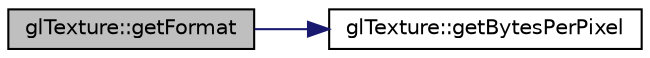 digraph "glTexture::getFormat"
{
  edge [fontname="Helvetica",fontsize="10",labelfontname="Helvetica",labelfontsize="10"];
  node [fontname="Helvetica",fontsize="10",shape=record];
  rankdir="LR";
  Node1 [label="glTexture::getFormat",height=0.2,width=0.4,color="black", fillcolor="grey75", style="filled", fontcolor="black"];
  Node1 -> Node2 [color="midnightblue",fontsize="10",style="solid",fontname="Helvetica"];
  Node2 [label="glTexture::getBytesPerPixel",height=0.2,width=0.4,color="black", fillcolor="white", style="filled",URL="$classgl_texture.html#a0c4c576307a7fd0dee5ed58c4cf695b8"];
}
